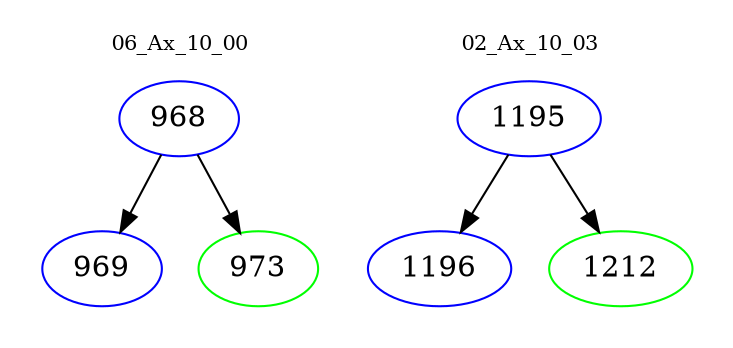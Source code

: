 digraph{
subgraph cluster_0 {
color = white
label = "06_Ax_10_00";
fontsize=10;
T0_968 [label="968", color="blue"]
T0_968 -> T0_969 [color="black"]
T0_969 [label="969", color="blue"]
T0_968 -> T0_973 [color="black"]
T0_973 [label="973", color="green"]
}
subgraph cluster_1 {
color = white
label = "02_Ax_10_03";
fontsize=10;
T1_1195 [label="1195", color="blue"]
T1_1195 -> T1_1196 [color="black"]
T1_1196 [label="1196", color="blue"]
T1_1195 -> T1_1212 [color="black"]
T1_1212 [label="1212", color="green"]
}
}
